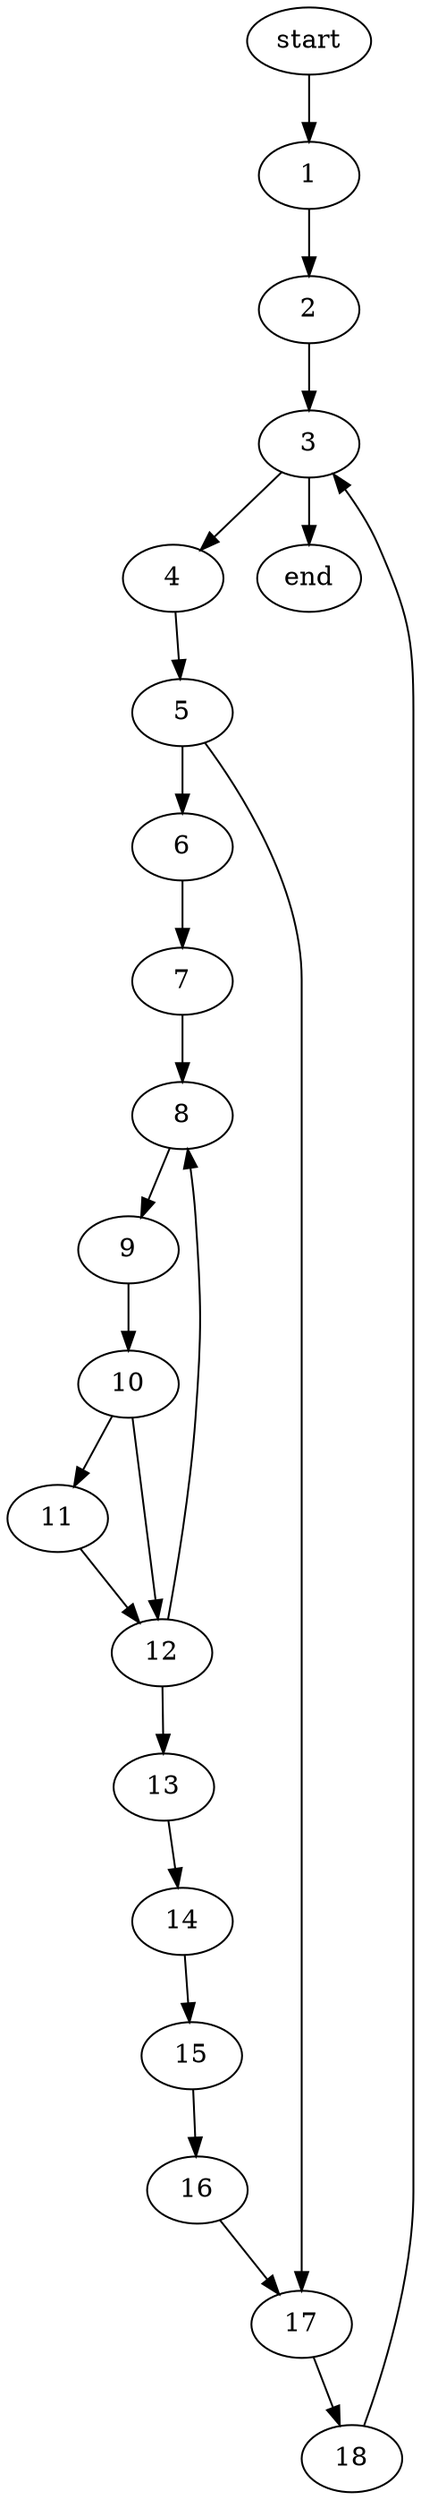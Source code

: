 digraph G {
    start->1;
    1->2;
    2->3;
    3->4;
    4->5;
    5->6;
    6->7;
    7->8;
    8->9;
    9->10;
    10->11;
    11->12;
    10->12;
    12->13;
    13->14;
    14->15;
    15->16;
    12->8;
    16->17;
    5->17;
    17->18;
    18->3;
    3->end
}

